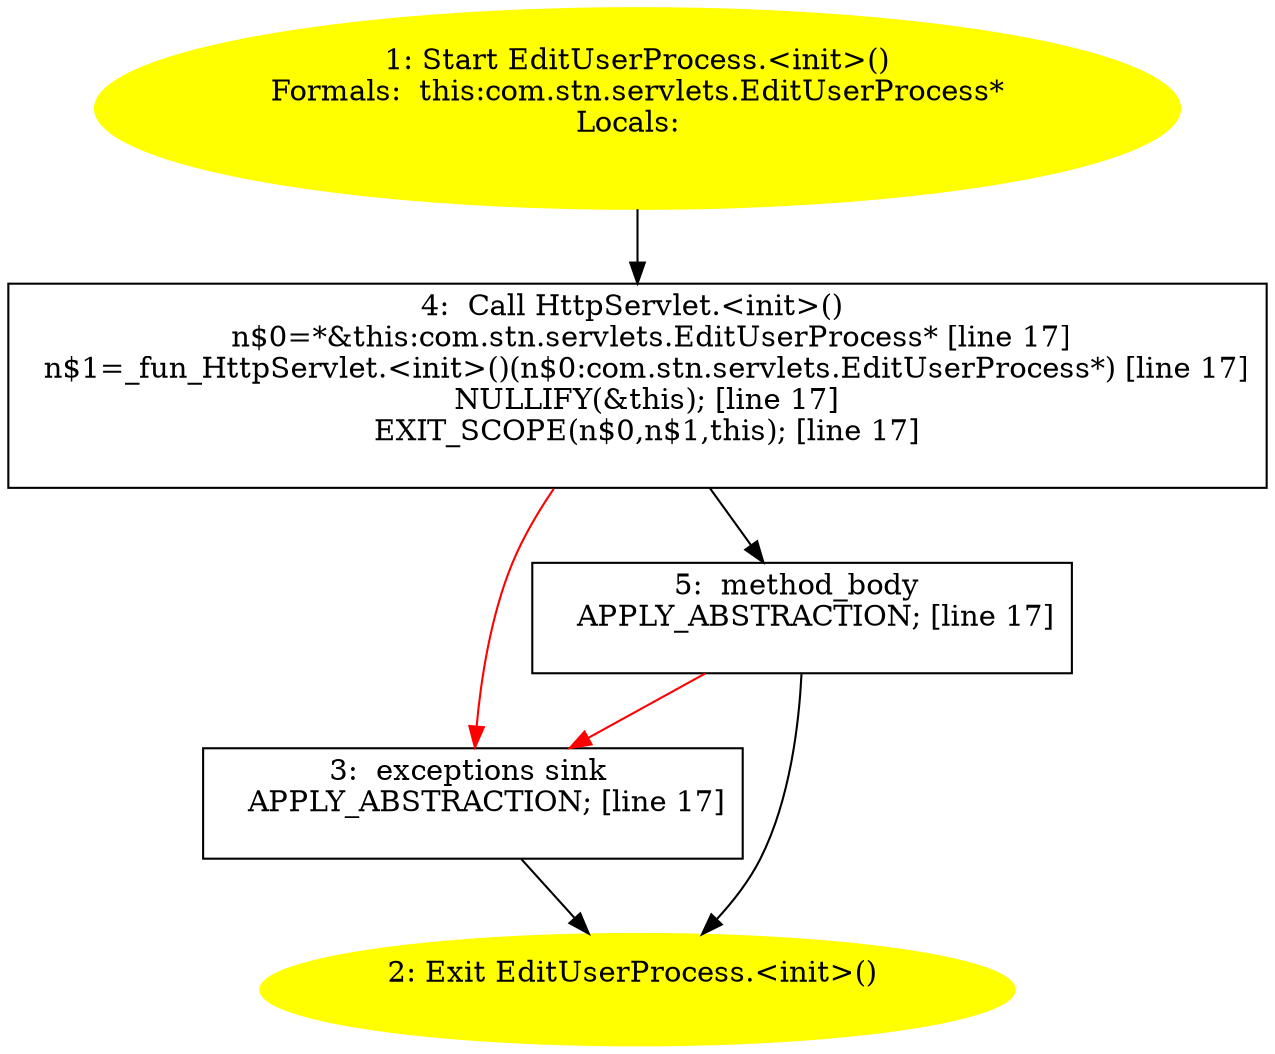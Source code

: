/* @generated */
digraph cfg {
"com.stn.servlets.EditUserProcess.<init>().1b3e9781fb19f584db98f8d6c0b085a4_1" [label="1: Start EditUserProcess.<init>()\nFormals:  this:com.stn.servlets.EditUserProcess*\nLocals:  \n  " color=yellow style=filled]
	

	 "com.stn.servlets.EditUserProcess.<init>().1b3e9781fb19f584db98f8d6c0b085a4_1" -> "com.stn.servlets.EditUserProcess.<init>().1b3e9781fb19f584db98f8d6c0b085a4_4" ;
"com.stn.servlets.EditUserProcess.<init>().1b3e9781fb19f584db98f8d6c0b085a4_2" [label="2: Exit EditUserProcess.<init>() \n  " color=yellow style=filled]
	

"com.stn.servlets.EditUserProcess.<init>().1b3e9781fb19f584db98f8d6c0b085a4_3" [label="3:  exceptions sink \n   APPLY_ABSTRACTION; [line 17]\n " shape="box"]
	

	 "com.stn.servlets.EditUserProcess.<init>().1b3e9781fb19f584db98f8d6c0b085a4_3" -> "com.stn.servlets.EditUserProcess.<init>().1b3e9781fb19f584db98f8d6c0b085a4_2" ;
"com.stn.servlets.EditUserProcess.<init>().1b3e9781fb19f584db98f8d6c0b085a4_4" [label="4:  Call HttpServlet.<init>() \n   n$0=*&this:com.stn.servlets.EditUserProcess* [line 17]\n  n$1=_fun_HttpServlet.<init>()(n$0:com.stn.servlets.EditUserProcess*) [line 17]\n  NULLIFY(&this); [line 17]\n  EXIT_SCOPE(n$0,n$1,this); [line 17]\n " shape="box"]
	

	 "com.stn.servlets.EditUserProcess.<init>().1b3e9781fb19f584db98f8d6c0b085a4_4" -> "com.stn.servlets.EditUserProcess.<init>().1b3e9781fb19f584db98f8d6c0b085a4_5" ;
	 "com.stn.servlets.EditUserProcess.<init>().1b3e9781fb19f584db98f8d6c0b085a4_4" -> "com.stn.servlets.EditUserProcess.<init>().1b3e9781fb19f584db98f8d6c0b085a4_3" [color="red" ];
"com.stn.servlets.EditUserProcess.<init>().1b3e9781fb19f584db98f8d6c0b085a4_5" [label="5:  method_body \n   APPLY_ABSTRACTION; [line 17]\n " shape="box"]
	

	 "com.stn.servlets.EditUserProcess.<init>().1b3e9781fb19f584db98f8d6c0b085a4_5" -> "com.stn.servlets.EditUserProcess.<init>().1b3e9781fb19f584db98f8d6c0b085a4_2" ;
	 "com.stn.servlets.EditUserProcess.<init>().1b3e9781fb19f584db98f8d6c0b085a4_5" -> "com.stn.servlets.EditUserProcess.<init>().1b3e9781fb19f584db98f8d6c0b085a4_3" [color="red" ];
}
